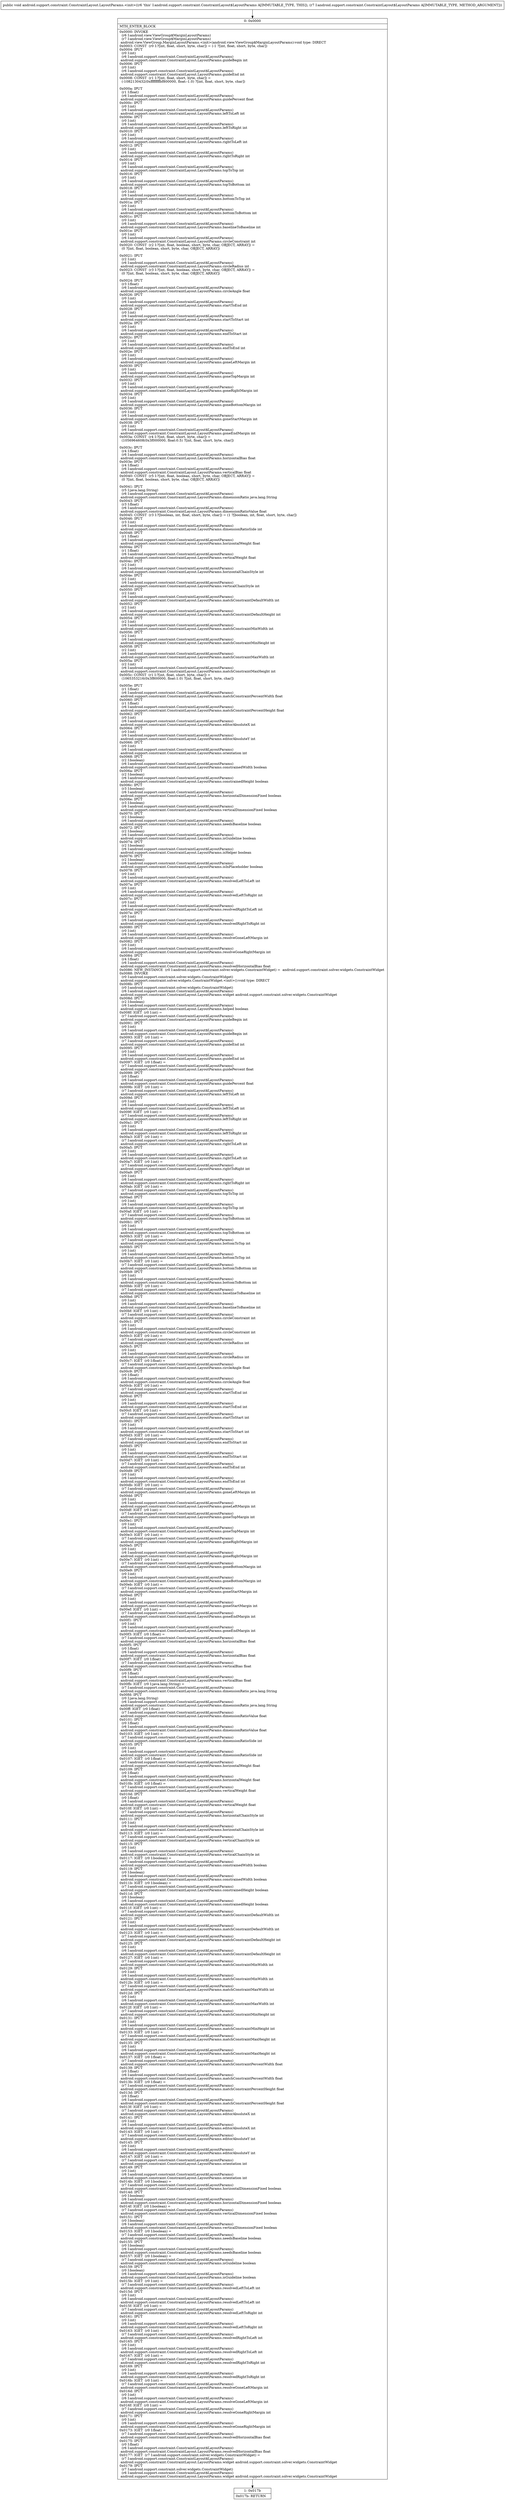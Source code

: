 digraph "CFG forandroid.support.constraint.ConstraintLayout.LayoutParams.\<init\>(Landroid\/support\/constraint\/ConstraintLayout$LayoutParams;)V" {
Node_0 [shape=record,label="{0\:\ 0x0000|MTH_ENTER_BLOCK\l|0x0000: INVOKE  \l  (r6 I:android.view.ViewGroup$MarginLayoutParams)\l  (r7 I:android.view.ViewGroup$MarginLayoutParams)\l android.view.ViewGroup.MarginLayoutParams.\<init\>(android.view.ViewGroup$MarginLayoutParams):void type: DIRECT \l0x0003: CONST  (r0 I:?[int, float, short, byte, char]) = (\-1 ?[int, float, short, byte, char]) \l0x0004: IPUT  \l  (r0 I:int)\l  (r6 I:android.support.constraint.ConstraintLayout$LayoutParams)\l android.support.constraint.ConstraintLayout.LayoutParams.guideBegin int \l0x0006: IPUT  \l  (r0 I:int)\l  (r6 I:android.support.constraint.ConstraintLayout$LayoutParams)\l android.support.constraint.ConstraintLayout.LayoutParams.guideEnd int \l0x0008: CONST  (r1 I:?[int, float, short, byte, char]) = \l  (\-1082130432(0xffffffffbf800000, float:\-1.0) ?[int, float, short, byte, char])\l \l0x000a: IPUT  \l  (r1 I:float)\l  (r6 I:android.support.constraint.ConstraintLayout$LayoutParams)\l android.support.constraint.ConstraintLayout.LayoutParams.guidePercent float \l0x000c: IPUT  \l  (r0 I:int)\l  (r6 I:android.support.constraint.ConstraintLayout$LayoutParams)\l android.support.constraint.ConstraintLayout.LayoutParams.leftToLeft int \l0x000e: IPUT  \l  (r0 I:int)\l  (r6 I:android.support.constraint.ConstraintLayout$LayoutParams)\l android.support.constraint.ConstraintLayout.LayoutParams.leftToRight int \l0x0010: IPUT  \l  (r0 I:int)\l  (r6 I:android.support.constraint.ConstraintLayout$LayoutParams)\l android.support.constraint.ConstraintLayout.LayoutParams.rightToLeft int \l0x0012: IPUT  \l  (r0 I:int)\l  (r6 I:android.support.constraint.ConstraintLayout$LayoutParams)\l android.support.constraint.ConstraintLayout.LayoutParams.rightToRight int \l0x0014: IPUT  \l  (r0 I:int)\l  (r6 I:android.support.constraint.ConstraintLayout$LayoutParams)\l android.support.constraint.ConstraintLayout.LayoutParams.topToTop int \l0x0016: IPUT  \l  (r0 I:int)\l  (r6 I:android.support.constraint.ConstraintLayout$LayoutParams)\l android.support.constraint.ConstraintLayout.LayoutParams.topToBottom int \l0x0018: IPUT  \l  (r0 I:int)\l  (r6 I:android.support.constraint.ConstraintLayout$LayoutParams)\l android.support.constraint.ConstraintLayout.LayoutParams.bottomToTop int \l0x001a: IPUT  \l  (r0 I:int)\l  (r6 I:android.support.constraint.ConstraintLayout$LayoutParams)\l android.support.constraint.ConstraintLayout.LayoutParams.bottomToBottom int \l0x001c: IPUT  \l  (r0 I:int)\l  (r6 I:android.support.constraint.ConstraintLayout$LayoutParams)\l android.support.constraint.ConstraintLayout.LayoutParams.baselineToBaseline int \l0x001e: IPUT  \l  (r0 I:int)\l  (r6 I:android.support.constraint.ConstraintLayout$LayoutParams)\l android.support.constraint.ConstraintLayout.LayoutParams.circleConstraint int \l0x0020: CONST  (r2 I:?[int, float, boolean, short, byte, char, OBJECT, ARRAY]) = \l  (0 ?[int, float, boolean, short, byte, char, OBJECT, ARRAY])\l \l0x0021: IPUT  \l  (r2 I:int)\l  (r6 I:android.support.constraint.ConstraintLayout$LayoutParams)\l android.support.constraint.ConstraintLayout.LayoutParams.circleRadius int \l0x0023: CONST  (r3 I:?[int, float, boolean, short, byte, char, OBJECT, ARRAY]) = \l  (0 ?[int, float, boolean, short, byte, char, OBJECT, ARRAY])\l \l0x0024: IPUT  \l  (r3 I:float)\l  (r6 I:android.support.constraint.ConstraintLayout$LayoutParams)\l android.support.constraint.ConstraintLayout.LayoutParams.circleAngle float \l0x0026: IPUT  \l  (r0 I:int)\l  (r6 I:android.support.constraint.ConstraintLayout$LayoutParams)\l android.support.constraint.ConstraintLayout.LayoutParams.startToEnd int \l0x0028: IPUT  \l  (r0 I:int)\l  (r6 I:android.support.constraint.ConstraintLayout$LayoutParams)\l android.support.constraint.ConstraintLayout.LayoutParams.startToStart int \l0x002a: IPUT  \l  (r0 I:int)\l  (r6 I:android.support.constraint.ConstraintLayout$LayoutParams)\l android.support.constraint.ConstraintLayout.LayoutParams.endToStart int \l0x002c: IPUT  \l  (r0 I:int)\l  (r6 I:android.support.constraint.ConstraintLayout$LayoutParams)\l android.support.constraint.ConstraintLayout.LayoutParams.endToEnd int \l0x002e: IPUT  \l  (r0 I:int)\l  (r6 I:android.support.constraint.ConstraintLayout$LayoutParams)\l android.support.constraint.ConstraintLayout.LayoutParams.goneLeftMargin int \l0x0030: IPUT  \l  (r0 I:int)\l  (r6 I:android.support.constraint.ConstraintLayout$LayoutParams)\l android.support.constraint.ConstraintLayout.LayoutParams.goneTopMargin int \l0x0032: IPUT  \l  (r0 I:int)\l  (r6 I:android.support.constraint.ConstraintLayout$LayoutParams)\l android.support.constraint.ConstraintLayout.LayoutParams.goneRightMargin int \l0x0034: IPUT  \l  (r0 I:int)\l  (r6 I:android.support.constraint.ConstraintLayout$LayoutParams)\l android.support.constraint.ConstraintLayout.LayoutParams.goneBottomMargin int \l0x0036: IPUT  \l  (r0 I:int)\l  (r6 I:android.support.constraint.ConstraintLayout$LayoutParams)\l android.support.constraint.ConstraintLayout.LayoutParams.goneStartMargin int \l0x0038: IPUT  \l  (r0 I:int)\l  (r6 I:android.support.constraint.ConstraintLayout$LayoutParams)\l android.support.constraint.ConstraintLayout.LayoutParams.goneEndMargin int \l0x003a: CONST  (r4 I:?[int, float, short, byte, char]) = \l  (1056964608(0x3f000000, float:0.5) ?[int, float, short, byte, char])\l \l0x003c: IPUT  \l  (r4 I:float)\l  (r6 I:android.support.constraint.ConstraintLayout$LayoutParams)\l android.support.constraint.ConstraintLayout.LayoutParams.horizontalBias float \l0x003e: IPUT  \l  (r4 I:float)\l  (r6 I:android.support.constraint.ConstraintLayout$LayoutParams)\l android.support.constraint.ConstraintLayout.LayoutParams.verticalBias float \l0x0040: CONST  (r5 I:?[int, float, boolean, short, byte, char, OBJECT, ARRAY]) = \l  (0 ?[int, float, boolean, short, byte, char, OBJECT, ARRAY])\l \l0x0041: IPUT  \l  (r5 I:java.lang.String)\l  (r6 I:android.support.constraint.ConstraintLayout$LayoutParams)\l android.support.constraint.ConstraintLayout.LayoutParams.dimensionRatio java.lang.String \l0x0043: IPUT  \l  (r3 I:float)\l  (r6 I:android.support.constraint.ConstraintLayout$LayoutParams)\l android.support.constraint.ConstraintLayout.LayoutParams.dimensionRatioValue float \l0x0045: CONST  (r3 I:?[boolean, int, float, short, byte, char]) = (1 ?[boolean, int, float, short, byte, char]) \l0x0046: IPUT  \l  (r3 I:int)\l  (r6 I:android.support.constraint.ConstraintLayout$LayoutParams)\l android.support.constraint.ConstraintLayout.LayoutParams.dimensionRatioSide int \l0x0048: IPUT  \l  (r1 I:float)\l  (r6 I:android.support.constraint.ConstraintLayout$LayoutParams)\l android.support.constraint.ConstraintLayout.LayoutParams.horizontalWeight float \l0x004a: IPUT  \l  (r1 I:float)\l  (r6 I:android.support.constraint.ConstraintLayout$LayoutParams)\l android.support.constraint.ConstraintLayout.LayoutParams.verticalWeight float \l0x004c: IPUT  \l  (r2 I:int)\l  (r6 I:android.support.constraint.ConstraintLayout$LayoutParams)\l android.support.constraint.ConstraintLayout.LayoutParams.horizontalChainStyle int \l0x004e: IPUT  \l  (r2 I:int)\l  (r6 I:android.support.constraint.ConstraintLayout$LayoutParams)\l android.support.constraint.ConstraintLayout.LayoutParams.verticalChainStyle int \l0x0050: IPUT  \l  (r2 I:int)\l  (r6 I:android.support.constraint.ConstraintLayout$LayoutParams)\l android.support.constraint.ConstraintLayout.LayoutParams.matchConstraintDefaultWidth int \l0x0052: IPUT  \l  (r2 I:int)\l  (r6 I:android.support.constraint.ConstraintLayout$LayoutParams)\l android.support.constraint.ConstraintLayout.LayoutParams.matchConstraintDefaultHeight int \l0x0054: IPUT  \l  (r2 I:int)\l  (r6 I:android.support.constraint.ConstraintLayout$LayoutParams)\l android.support.constraint.ConstraintLayout.LayoutParams.matchConstraintMinWidth int \l0x0056: IPUT  \l  (r2 I:int)\l  (r6 I:android.support.constraint.ConstraintLayout$LayoutParams)\l android.support.constraint.ConstraintLayout.LayoutParams.matchConstraintMinHeight int \l0x0058: IPUT  \l  (r2 I:int)\l  (r6 I:android.support.constraint.ConstraintLayout$LayoutParams)\l android.support.constraint.ConstraintLayout.LayoutParams.matchConstraintMaxWidth int \l0x005a: IPUT  \l  (r2 I:int)\l  (r6 I:android.support.constraint.ConstraintLayout$LayoutParams)\l android.support.constraint.ConstraintLayout.LayoutParams.matchConstraintMaxHeight int \l0x005c: CONST  (r1 I:?[int, float, short, byte, char]) = \l  (1065353216(0x3f800000, float:1.0) ?[int, float, short, byte, char])\l \l0x005e: IPUT  \l  (r1 I:float)\l  (r6 I:android.support.constraint.ConstraintLayout$LayoutParams)\l android.support.constraint.ConstraintLayout.LayoutParams.matchConstraintPercentWidth float \l0x0060: IPUT  \l  (r1 I:float)\l  (r6 I:android.support.constraint.ConstraintLayout$LayoutParams)\l android.support.constraint.ConstraintLayout.LayoutParams.matchConstraintPercentHeight float \l0x0062: IPUT  \l  (r0 I:int)\l  (r6 I:android.support.constraint.ConstraintLayout$LayoutParams)\l android.support.constraint.ConstraintLayout.LayoutParams.editorAbsoluteX int \l0x0064: IPUT  \l  (r0 I:int)\l  (r6 I:android.support.constraint.ConstraintLayout$LayoutParams)\l android.support.constraint.ConstraintLayout.LayoutParams.editorAbsoluteY int \l0x0066: IPUT  \l  (r0 I:int)\l  (r6 I:android.support.constraint.ConstraintLayout$LayoutParams)\l android.support.constraint.ConstraintLayout.LayoutParams.orientation int \l0x0068: IPUT  \l  (r2 I:boolean)\l  (r6 I:android.support.constraint.ConstraintLayout$LayoutParams)\l android.support.constraint.ConstraintLayout.LayoutParams.constrainedWidth boolean \l0x006a: IPUT  \l  (r2 I:boolean)\l  (r6 I:android.support.constraint.ConstraintLayout$LayoutParams)\l android.support.constraint.ConstraintLayout.LayoutParams.constrainedHeight boolean \l0x006c: IPUT  \l  (r3 I:boolean)\l  (r6 I:android.support.constraint.ConstraintLayout$LayoutParams)\l android.support.constraint.ConstraintLayout.LayoutParams.horizontalDimensionFixed boolean \l0x006e: IPUT  \l  (r3 I:boolean)\l  (r6 I:android.support.constraint.ConstraintLayout$LayoutParams)\l android.support.constraint.ConstraintLayout.LayoutParams.verticalDimensionFixed boolean \l0x0070: IPUT  \l  (r2 I:boolean)\l  (r6 I:android.support.constraint.ConstraintLayout$LayoutParams)\l android.support.constraint.ConstraintLayout.LayoutParams.needsBaseline boolean \l0x0072: IPUT  \l  (r2 I:boolean)\l  (r6 I:android.support.constraint.ConstraintLayout$LayoutParams)\l android.support.constraint.ConstraintLayout.LayoutParams.isGuideline boolean \l0x0074: IPUT  \l  (r2 I:boolean)\l  (r6 I:android.support.constraint.ConstraintLayout$LayoutParams)\l android.support.constraint.ConstraintLayout.LayoutParams.isHelper boolean \l0x0076: IPUT  \l  (r2 I:boolean)\l  (r6 I:android.support.constraint.ConstraintLayout$LayoutParams)\l android.support.constraint.ConstraintLayout.LayoutParams.isInPlaceholder boolean \l0x0078: IPUT  \l  (r0 I:int)\l  (r6 I:android.support.constraint.ConstraintLayout$LayoutParams)\l android.support.constraint.ConstraintLayout.LayoutParams.resolvedLeftToLeft int \l0x007a: IPUT  \l  (r0 I:int)\l  (r6 I:android.support.constraint.ConstraintLayout$LayoutParams)\l android.support.constraint.ConstraintLayout.LayoutParams.resolvedLeftToRight int \l0x007c: IPUT  \l  (r0 I:int)\l  (r6 I:android.support.constraint.ConstraintLayout$LayoutParams)\l android.support.constraint.ConstraintLayout.LayoutParams.resolvedRightToLeft int \l0x007e: IPUT  \l  (r0 I:int)\l  (r6 I:android.support.constraint.ConstraintLayout$LayoutParams)\l android.support.constraint.ConstraintLayout.LayoutParams.resolvedRightToRight int \l0x0080: IPUT  \l  (r0 I:int)\l  (r6 I:android.support.constraint.ConstraintLayout$LayoutParams)\l android.support.constraint.ConstraintLayout.LayoutParams.resolveGoneLeftMargin int \l0x0082: IPUT  \l  (r0 I:int)\l  (r6 I:android.support.constraint.ConstraintLayout$LayoutParams)\l android.support.constraint.ConstraintLayout.LayoutParams.resolveGoneRightMargin int \l0x0084: IPUT  \l  (r4 I:float)\l  (r6 I:android.support.constraint.ConstraintLayout$LayoutParams)\l android.support.constraint.ConstraintLayout.LayoutParams.resolvedHorizontalBias float \l0x0086: NEW_INSTANCE  (r0 I:android.support.constraint.solver.widgets.ConstraintWidget) =  android.support.constraint.solver.widgets.ConstraintWidget \l0x0088: INVOKE  \l  (r0 I:android.support.constraint.solver.widgets.ConstraintWidget)\l android.support.constraint.solver.widgets.ConstraintWidget.\<init\>():void type: DIRECT \l0x008b: IPUT  \l  (r0 I:android.support.constraint.solver.widgets.ConstraintWidget)\l  (r6 I:android.support.constraint.ConstraintLayout$LayoutParams)\l android.support.constraint.ConstraintLayout.LayoutParams.widget android.support.constraint.solver.widgets.ConstraintWidget \l0x008d: IPUT  \l  (r2 I:boolean)\l  (r6 I:android.support.constraint.ConstraintLayout$LayoutParams)\l android.support.constraint.ConstraintLayout.LayoutParams.helped boolean \l0x008f: IGET  (r0 I:int) = \l  (r7 I:android.support.constraint.ConstraintLayout$LayoutParams)\l android.support.constraint.ConstraintLayout.LayoutParams.guideBegin int \l0x0091: IPUT  \l  (r0 I:int)\l  (r6 I:android.support.constraint.ConstraintLayout$LayoutParams)\l android.support.constraint.ConstraintLayout.LayoutParams.guideBegin int \l0x0093: IGET  (r0 I:int) = \l  (r7 I:android.support.constraint.ConstraintLayout$LayoutParams)\l android.support.constraint.ConstraintLayout.LayoutParams.guideEnd int \l0x0095: IPUT  \l  (r0 I:int)\l  (r6 I:android.support.constraint.ConstraintLayout$LayoutParams)\l android.support.constraint.ConstraintLayout.LayoutParams.guideEnd int \l0x0097: IGET  (r0 I:float) = \l  (r7 I:android.support.constraint.ConstraintLayout$LayoutParams)\l android.support.constraint.ConstraintLayout.LayoutParams.guidePercent float \l0x0099: IPUT  \l  (r0 I:float)\l  (r6 I:android.support.constraint.ConstraintLayout$LayoutParams)\l android.support.constraint.ConstraintLayout.LayoutParams.guidePercent float \l0x009b: IGET  (r0 I:int) = \l  (r7 I:android.support.constraint.ConstraintLayout$LayoutParams)\l android.support.constraint.ConstraintLayout.LayoutParams.leftToLeft int \l0x009d: IPUT  \l  (r0 I:int)\l  (r6 I:android.support.constraint.ConstraintLayout$LayoutParams)\l android.support.constraint.ConstraintLayout.LayoutParams.leftToLeft int \l0x009f: IGET  (r0 I:int) = \l  (r7 I:android.support.constraint.ConstraintLayout$LayoutParams)\l android.support.constraint.ConstraintLayout.LayoutParams.leftToRight int \l0x00a1: IPUT  \l  (r0 I:int)\l  (r6 I:android.support.constraint.ConstraintLayout$LayoutParams)\l android.support.constraint.ConstraintLayout.LayoutParams.leftToRight int \l0x00a3: IGET  (r0 I:int) = \l  (r7 I:android.support.constraint.ConstraintLayout$LayoutParams)\l android.support.constraint.ConstraintLayout.LayoutParams.rightToLeft int \l0x00a5: IPUT  \l  (r0 I:int)\l  (r6 I:android.support.constraint.ConstraintLayout$LayoutParams)\l android.support.constraint.ConstraintLayout.LayoutParams.rightToLeft int \l0x00a7: IGET  (r0 I:int) = \l  (r7 I:android.support.constraint.ConstraintLayout$LayoutParams)\l android.support.constraint.ConstraintLayout.LayoutParams.rightToRight int \l0x00a9: IPUT  \l  (r0 I:int)\l  (r6 I:android.support.constraint.ConstraintLayout$LayoutParams)\l android.support.constraint.ConstraintLayout.LayoutParams.rightToRight int \l0x00ab: IGET  (r0 I:int) = \l  (r7 I:android.support.constraint.ConstraintLayout$LayoutParams)\l android.support.constraint.ConstraintLayout.LayoutParams.topToTop int \l0x00ad: IPUT  \l  (r0 I:int)\l  (r6 I:android.support.constraint.ConstraintLayout$LayoutParams)\l android.support.constraint.ConstraintLayout.LayoutParams.topToTop int \l0x00af: IGET  (r0 I:int) = \l  (r7 I:android.support.constraint.ConstraintLayout$LayoutParams)\l android.support.constraint.ConstraintLayout.LayoutParams.topToBottom int \l0x00b1: IPUT  \l  (r0 I:int)\l  (r6 I:android.support.constraint.ConstraintLayout$LayoutParams)\l android.support.constraint.ConstraintLayout.LayoutParams.topToBottom int \l0x00b3: IGET  (r0 I:int) = \l  (r7 I:android.support.constraint.ConstraintLayout$LayoutParams)\l android.support.constraint.ConstraintLayout.LayoutParams.bottomToTop int \l0x00b5: IPUT  \l  (r0 I:int)\l  (r6 I:android.support.constraint.ConstraintLayout$LayoutParams)\l android.support.constraint.ConstraintLayout.LayoutParams.bottomToTop int \l0x00b7: IGET  (r0 I:int) = \l  (r7 I:android.support.constraint.ConstraintLayout$LayoutParams)\l android.support.constraint.ConstraintLayout.LayoutParams.bottomToBottom int \l0x00b9: IPUT  \l  (r0 I:int)\l  (r6 I:android.support.constraint.ConstraintLayout$LayoutParams)\l android.support.constraint.ConstraintLayout.LayoutParams.bottomToBottom int \l0x00bb: IGET  (r0 I:int) = \l  (r7 I:android.support.constraint.ConstraintLayout$LayoutParams)\l android.support.constraint.ConstraintLayout.LayoutParams.baselineToBaseline int \l0x00bd: IPUT  \l  (r0 I:int)\l  (r6 I:android.support.constraint.ConstraintLayout$LayoutParams)\l android.support.constraint.ConstraintLayout.LayoutParams.baselineToBaseline int \l0x00bf: IGET  (r0 I:int) = \l  (r7 I:android.support.constraint.ConstraintLayout$LayoutParams)\l android.support.constraint.ConstraintLayout.LayoutParams.circleConstraint int \l0x00c1: IPUT  \l  (r0 I:int)\l  (r6 I:android.support.constraint.ConstraintLayout$LayoutParams)\l android.support.constraint.ConstraintLayout.LayoutParams.circleConstraint int \l0x00c3: IGET  (r0 I:int) = \l  (r7 I:android.support.constraint.ConstraintLayout$LayoutParams)\l android.support.constraint.ConstraintLayout.LayoutParams.circleRadius int \l0x00c5: IPUT  \l  (r0 I:int)\l  (r6 I:android.support.constraint.ConstraintLayout$LayoutParams)\l android.support.constraint.ConstraintLayout.LayoutParams.circleRadius int \l0x00c7: IGET  (r0 I:float) = \l  (r7 I:android.support.constraint.ConstraintLayout$LayoutParams)\l android.support.constraint.ConstraintLayout.LayoutParams.circleAngle float \l0x00c9: IPUT  \l  (r0 I:float)\l  (r6 I:android.support.constraint.ConstraintLayout$LayoutParams)\l android.support.constraint.ConstraintLayout.LayoutParams.circleAngle float \l0x00cb: IGET  (r0 I:int) = \l  (r7 I:android.support.constraint.ConstraintLayout$LayoutParams)\l android.support.constraint.ConstraintLayout.LayoutParams.startToEnd int \l0x00cd: IPUT  \l  (r0 I:int)\l  (r6 I:android.support.constraint.ConstraintLayout$LayoutParams)\l android.support.constraint.ConstraintLayout.LayoutParams.startToEnd int \l0x00cf: IGET  (r0 I:int) = \l  (r7 I:android.support.constraint.ConstraintLayout$LayoutParams)\l android.support.constraint.ConstraintLayout.LayoutParams.startToStart int \l0x00d1: IPUT  \l  (r0 I:int)\l  (r6 I:android.support.constraint.ConstraintLayout$LayoutParams)\l android.support.constraint.ConstraintLayout.LayoutParams.startToStart int \l0x00d3: IGET  (r0 I:int) = \l  (r7 I:android.support.constraint.ConstraintLayout$LayoutParams)\l android.support.constraint.ConstraintLayout.LayoutParams.endToStart int \l0x00d5: IPUT  \l  (r0 I:int)\l  (r6 I:android.support.constraint.ConstraintLayout$LayoutParams)\l android.support.constraint.ConstraintLayout.LayoutParams.endToStart int \l0x00d7: IGET  (r0 I:int) = \l  (r7 I:android.support.constraint.ConstraintLayout$LayoutParams)\l android.support.constraint.ConstraintLayout.LayoutParams.endToEnd int \l0x00d9: IPUT  \l  (r0 I:int)\l  (r6 I:android.support.constraint.ConstraintLayout$LayoutParams)\l android.support.constraint.ConstraintLayout.LayoutParams.endToEnd int \l0x00db: IGET  (r0 I:int) = \l  (r7 I:android.support.constraint.ConstraintLayout$LayoutParams)\l android.support.constraint.ConstraintLayout.LayoutParams.goneLeftMargin int \l0x00dd: IPUT  \l  (r0 I:int)\l  (r6 I:android.support.constraint.ConstraintLayout$LayoutParams)\l android.support.constraint.ConstraintLayout.LayoutParams.goneLeftMargin int \l0x00df: IGET  (r0 I:int) = \l  (r7 I:android.support.constraint.ConstraintLayout$LayoutParams)\l android.support.constraint.ConstraintLayout.LayoutParams.goneTopMargin int \l0x00e1: IPUT  \l  (r0 I:int)\l  (r6 I:android.support.constraint.ConstraintLayout$LayoutParams)\l android.support.constraint.ConstraintLayout.LayoutParams.goneTopMargin int \l0x00e3: IGET  (r0 I:int) = \l  (r7 I:android.support.constraint.ConstraintLayout$LayoutParams)\l android.support.constraint.ConstraintLayout.LayoutParams.goneRightMargin int \l0x00e5: IPUT  \l  (r0 I:int)\l  (r6 I:android.support.constraint.ConstraintLayout$LayoutParams)\l android.support.constraint.ConstraintLayout.LayoutParams.goneRightMargin int \l0x00e7: IGET  (r0 I:int) = \l  (r7 I:android.support.constraint.ConstraintLayout$LayoutParams)\l android.support.constraint.ConstraintLayout.LayoutParams.goneBottomMargin int \l0x00e9: IPUT  \l  (r0 I:int)\l  (r6 I:android.support.constraint.ConstraintLayout$LayoutParams)\l android.support.constraint.ConstraintLayout.LayoutParams.goneBottomMargin int \l0x00eb: IGET  (r0 I:int) = \l  (r7 I:android.support.constraint.ConstraintLayout$LayoutParams)\l android.support.constraint.ConstraintLayout.LayoutParams.goneStartMargin int \l0x00ed: IPUT  \l  (r0 I:int)\l  (r6 I:android.support.constraint.ConstraintLayout$LayoutParams)\l android.support.constraint.ConstraintLayout.LayoutParams.goneStartMargin int \l0x00ef: IGET  (r0 I:int) = \l  (r7 I:android.support.constraint.ConstraintLayout$LayoutParams)\l android.support.constraint.ConstraintLayout.LayoutParams.goneEndMargin int \l0x00f1: IPUT  \l  (r0 I:int)\l  (r6 I:android.support.constraint.ConstraintLayout$LayoutParams)\l android.support.constraint.ConstraintLayout.LayoutParams.goneEndMargin int \l0x00f3: IGET  (r0 I:float) = \l  (r7 I:android.support.constraint.ConstraintLayout$LayoutParams)\l android.support.constraint.ConstraintLayout.LayoutParams.horizontalBias float \l0x00f5: IPUT  \l  (r0 I:float)\l  (r6 I:android.support.constraint.ConstraintLayout$LayoutParams)\l android.support.constraint.ConstraintLayout.LayoutParams.horizontalBias float \l0x00f7: IGET  (r0 I:float) = \l  (r7 I:android.support.constraint.ConstraintLayout$LayoutParams)\l android.support.constraint.ConstraintLayout.LayoutParams.verticalBias float \l0x00f9: IPUT  \l  (r0 I:float)\l  (r6 I:android.support.constraint.ConstraintLayout$LayoutParams)\l android.support.constraint.ConstraintLayout.LayoutParams.verticalBias float \l0x00fb: IGET  (r0 I:java.lang.String) = \l  (r7 I:android.support.constraint.ConstraintLayout$LayoutParams)\l android.support.constraint.ConstraintLayout.LayoutParams.dimensionRatio java.lang.String \l0x00fd: IPUT  \l  (r0 I:java.lang.String)\l  (r6 I:android.support.constraint.ConstraintLayout$LayoutParams)\l android.support.constraint.ConstraintLayout.LayoutParams.dimensionRatio java.lang.String \l0x00ff: IGET  (r0 I:float) = \l  (r7 I:android.support.constraint.ConstraintLayout$LayoutParams)\l android.support.constraint.ConstraintLayout.LayoutParams.dimensionRatioValue float \l0x0101: IPUT  \l  (r0 I:float)\l  (r6 I:android.support.constraint.ConstraintLayout$LayoutParams)\l android.support.constraint.ConstraintLayout.LayoutParams.dimensionRatioValue float \l0x0103: IGET  (r0 I:int) = \l  (r7 I:android.support.constraint.ConstraintLayout$LayoutParams)\l android.support.constraint.ConstraintLayout.LayoutParams.dimensionRatioSide int \l0x0105: IPUT  \l  (r0 I:int)\l  (r6 I:android.support.constraint.ConstraintLayout$LayoutParams)\l android.support.constraint.ConstraintLayout.LayoutParams.dimensionRatioSide int \l0x0107: IGET  (r0 I:float) = \l  (r7 I:android.support.constraint.ConstraintLayout$LayoutParams)\l android.support.constraint.ConstraintLayout.LayoutParams.horizontalWeight float \l0x0109: IPUT  \l  (r0 I:float)\l  (r6 I:android.support.constraint.ConstraintLayout$LayoutParams)\l android.support.constraint.ConstraintLayout.LayoutParams.horizontalWeight float \l0x010b: IGET  (r0 I:float) = \l  (r7 I:android.support.constraint.ConstraintLayout$LayoutParams)\l android.support.constraint.ConstraintLayout.LayoutParams.verticalWeight float \l0x010d: IPUT  \l  (r0 I:float)\l  (r6 I:android.support.constraint.ConstraintLayout$LayoutParams)\l android.support.constraint.ConstraintLayout.LayoutParams.verticalWeight float \l0x010f: IGET  (r0 I:int) = \l  (r7 I:android.support.constraint.ConstraintLayout$LayoutParams)\l android.support.constraint.ConstraintLayout.LayoutParams.horizontalChainStyle int \l0x0111: IPUT  \l  (r0 I:int)\l  (r6 I:android.support.constraint.ConstraintLayout$LayoutParams)\l android.support.constraint.ConstraintLayout.LayoutParams.horizontalChainStyle int \l0x0113: IGET  (r0 I:int) = \l  (r7 I:android.support.constraint.ConstraintLayout$LayoutParams)\l android.support.constraint.ConstraintLayout.LayoutParams.verticalChainStyle int \l0x0115: IPUT  \l  (r0 I:int)\l  (r6 I:android.support.constraint.ConstraintLayout$LayoutParams)\l android.support.constraint.ConstraintLayout.LayoutParams.verticalChainStyle int \l0x0117: IGET  (r0 I:boolean) = \l  (r7 I:android.support.constraint.ConstraintLayout$LayoutParams)\l android.support.constraint.ConstraintLayout.LayoutParams.constrainedWidth boolean \l0x0119: IPUT  \l  (r0 I:boolean)\l  (r6 I:android.support.constraint.ConstraintLayout$LayoutParams)\l android.support.constraint.ConstraintLayout.LayoutParams.constrainedWidth boolean \l0x011b: IGET  (r0 I:boolean) = \l  (r7 I:android.support.constraint.ConstraintLayout$LayoutParams)\l android.support.constraint.ConstraintLayout.LayoutParams.constrainedHeight boolean \l0x011d: IPUT  \l  (r0 I:boolean)\l  (r6 I:android.support.constraint.ConstraintLayout$LayoutParams)\l android.support.constraint.ConstraintLayout.LayoutParams.constrainedHeight boolean \l0x011f: IGET  (r0 I:int) = \l  (r7 I:android.support.constraint.ConstraintLayout$LayoutParams)\l android.support.constraint.ConstraintLayout.LayoutParams.matchConstraintDefaultWidth int \l0x0121: IPUT  \l  (r0 I:int)\l  (r6 I:android.support.constraint.ConstraintLayout$LayoutParams)\l android.support.constraint.ConstraintLayout.LayoutParams.matchConstraintDefaultWidth int \l0x0123: IGET  (r0 I:int) = \l  (r7 I:android.support.constraint.ConstraintLayout$LayoutParams)\l android.support.constraint.ConstraintLayout.LayoutParams.matchConstraintDefaultHeight int \l0x0125: IPUT  \l  (r0 I:int)\l  (r6 I:android.support.constraint.ConstraintLayout$LayoutParams)\l android.support.constraint.ConstraintLayout.LayoutParams.matchConstraintDefaultHeight int \l0x0127: IGET  (r0 I:int) = \l  (r7 I:android.support.constraint.ConstraintLayout$LayoutParams)\l android.support.constraint.ConstraintLayout.LayoutParams.matchConstraintMinWidth int \l0x0129: IPUT  \l  (r0 I:int)\l  (r6 I:android.support.constraint.ConstraintLayout$LayoutParams)\l android.support.constraint.ConstraintLayout.LayoutParams.matchConstraintMinWidth int \l0x012b: IGET  (r0 I:int) = \l  (r7 I:android.support.constraint.ConstraintLayout$LayoutParams)\l android.support.constraint.ConstraintLayout.LayoutParams.matchConstraintMaxWidth int \l0x012d: IPUT  \l  (r0 I:int)\l  (r6 I:android.support.constraint.ConstraintLayout$LayoutParams)\l android.support.constraint.ConstraintLayout.LayoutParams.matchConstraintMaxWidth int \l0x012f: IGET  (r0 I:int) = \l  (r7 I:android.support.constraint.ConstraintLayout$LayoutParams)\l android.support.constraint.ConstraintLayout.LayoutParams.matchConstraintMinHeight int \l0x0131: IPUT  \l  (r0 I:int)\l  (r6 I:android.support.constraint.ConstraintLayout$LayoutParams)\l android.support.constraint.ConstraintLayout.LayoutParams.matchConstraintMinHeight int \l0x0133: IGET  (r0 I:int) = \l  (r7 I:android.support.constraint.ConstraintLayout$LayoutParams)\l android.support.constraint.ConstraintLayout.LayoutParams.matchConstraintMaxHeight int \l0x0135: IPUT  \l  (r0 I:int)\l  (r6 I:android.support.constraint.ConstraintLayout$LayoutParams)\l android.support.constraint.ConstraintLayout.LayoutParams.matchConstraintMaxHeight int \l0x0137: IGET  (r0 I:float) = \l  (r7 I:android.support.constraint.ConstraintLayout$LayoutParams)\l android.support.constraint.ConstraintLayout.LayoutParams.matchConstraintPercentWidth float \l0x0139: IPUT  \l  (r0 I:float)\l  (r6 I:android.support.constraint.ConstraintLayout$LayoutParams)\l android.support.constraint.ConstraintLayout.LayoutParams.matchConstraintPercentWidth float \l0x013b: IGET  (r0 I:float) = \l  (r7 I:android.support.constraint.ConstraintLayout$LayoutParams)\l android.support.constraint.ConstraintLayout.LayoutParams.matchConstraintPercentHeight float \l0x013d: IPUT  \l  (r0 I:float)\l  (r6 I:android.support.constraint.ConstraintLayout$LayoutParams)\l android.support.constraint.ConstraintLayout.LayoutParams.matchConstraintPercentHeight float \l0x013f: IGET  (r0 I:int) = \l  (r7 I:android.support.constraint.ConstraintLayout$LayoutParams)\l android.support.constraint.ConstraintLayout.LayoutParams.editorAbsoluteX int \l0x0141: IPUT  \l  (r0 I:int)\l  (r6 I:android.support.constraint.ConstraintLayout$LayoutParams)\l android.support.constraint.ConstraintLayout.LayoutParams.editorAbsoluteX int \l0x0143: IGET  (r0 I:int) = \l  (r7 I:android.support.constraint.ConstraintLayout$LayoutParams)\l android.support.constraint.ConstraintLayout.LayoutParams.editorAbsoluteY int \l0x0145: IPUT  \l  (r0 I:int)\l  (r6 I:android.support.constraint.ConstraintLayout$LayoutParams)\l android.support.constraint.ConstraintLayout.LayoutParams.editorAbsoluteY int \l0x0147: IGET  (r0 I:int) = \l  (r7 I:android.support.constraint.ConstraintLayout$LayoutParams)\l android.support.constraint.ConstraintLayout.LayoutParams.orientation int \l0x0149: IPUT  \l  (r0 I:int)\l  (r6 I:android.support.constraint.ConstraintLayout$LayoutParams)\l android.support.constraint.ConstraintLayout.LayoutParams.orientation int \l0x014b: IGET  (r0 I:boolean) = \l  (r7 I:android.support.constraint.ConstraintLayout$LayoutParams)\l android.support.constraint.ConstraintLayout.LayoutParams.horizontalDimensionFixed boolean \l0x014d: IPUT  \l  (r0 I:boolean)\l  (r6 I:android.support.constraint.ConstraintLayout$LayoutParams)\l android.support.constraint.ConstraintLayout.LayoutParams.horizontalDimensionFixed boolean \l0x014f: IGET  (r0 I:boolean) = \l  (r7 I:android.support.constraint.ConstraintLayout$LayoutParams)\l android.support.constraint.ConstraintLayout.LayoutParams.verticalDimensionFixed boolean \l0x0151: IPUT  \l  (r0 I:boolean)\l  (r6 I:android.support.constraint.ConstraintLayout$LayoutParams)\l android.support.constraint.ConstraintLayout.LayoutParams.verticalDimensionFixed boolean \l0x0153: IGET  (r0 I:boolean) = \l  (r7 I:android.support.constraint.ConstraintLayout$LayoutParams)\l android.support.constraint.ConstraintLayout.LayoutParams.needsBaseline boolean \l0x0155: IPUT  \l  (r0 I:boolean)\l  (r6 I:android.support.constraint.ConstraintLayout$LayoutParams)\l android.support.constraint.ConstraintLayout.LayoutParams.needsBaseline boolean \l0x0157: IGET  (r0 I:boolean) = \l  (r7 I:android.support.constraint.ConstraintLayout$LayoutParams)\l android.support.constraint.ConstraintLayout.LayoutParams.isGuideline boolean \l0x0159: IPUT  \l  (r0 I:boolean)\l  (r6 I:android.support.constraint.ConstraintLayout$LayoutParams)\l android.support.constraint.ConstraintLayout.LayoutParams.isGuideline boolean \l0x015b: IGET  (r0 I:int) = \l  (r7 I:android.support.constraint.ConstraintLayout$LayoutParams)\l android.support.constraint.ConstraintLayout.LayoutParams.resolvedLeftToLeft int \l0x015d: IPUT  \l  (r0 I:int)\l  (r6 I:android.support.constraint.ConstraintLayout$LayoutParams)\l android.support.constraint.ConstraintLayout.LayoutParams.resolvedLeftToLeft int \l0x015f: IGET  (r0 I:int) = \l  (r7 I:android.support.constraint.ConstraintLayout$LayoutParams)\l android.support.constraint.ConstraintLayout.LayoutParams.resolvedLeftToRight int \l0x0161: IPUT  \l  (r0 I:int)\l  (r6 I:android.support.constraint.ConstraintLayout$LayoutParams)\l android.support.constraint.ConstraintLayout.LayoutParams.resolvedLeftToRight int \l0x0163: IGET  (r0 I:int) = \l  (r7 I:android.support.constraint.ConstraintLayout$LayoutParams)\l android.support.constraint.ConstraintLayout.LayoutParams.resolvedRightToLeft int \l0x0165: IPUT  \l  (r0 I:int)\l  (r6 I:android.support.constraint.ConstraintLayout$LayoutParams)\l android.support.constraint.ConstraintLayout.LayoutParams.resolvedRightToLeft int \l0x0167: IGET  (r0 I:int) = \l  (r7 I:android.support.constraint.ConstraintLayout$LayoutParams)\l android.support.constraint.ConstraintLayout.LayoutParams.resolvedRightToRight int \l0x0169: IPUT  \l  (r0 I:int)\l  (r6 I:android.support.constraint.ConstraintLayout$LayoutParams)\l android.support.constraint.ConstraintLayout.LayoutParams.resolvedRightToRight int \l0x016b: IGET  (r0 I:int) = \l  (r7 I:android.support.constraint.ConstraintLayout$LayoutParams)\l android.support.constraint.ConstraintLayout.LayoutParams.resolveGoneLeftMargin int \l0x016d: IPUT  \l  (r0 I:int)\l  (r6 I:android.support.constraint.ConstraintLayout$LayoutParams)\l android.support.constraint.ConstraintLayout.LayoutParams.resolveGoneLeftMargin int \l0x016f: IGET  (r0 I:int) = \l  (r7 I:android.support.constraint.ConstraintLayout$LayoutParams)\l android.support.constraint.ConstraintLayout.LayoutParams.resolveGoneRightMargin int \l0x0171: IPUT  \l  (r0 I:int)\l  (r6 I:android.support.constraint.ConstraintLayout$LayoutParams)\l android.support.constraint.ConstraintLayout.LayoutParams.resolveGoneRightMargin int \l0x0173: IGET  (r0 I:float) = \l  (r7 I:android.support.constraint.ConstraintLayout$LayoutParams)\l android.support.constraint.ConstraintLayout.LayoutParams.resolvedHorizontalBias float \l0x0175: IPUT  \l  (r0 I:float)\l  (r6 I:android.support.constraint.ConstraintLayout$LayoutParams)\l android.support.constraint.ConstraintLayout.LayoutParams.resolvedHorizontalBias float \l0x0177: IGET  (r7 I:android.support.constraint.solver.widgets.ConstraintWidget) = \l  (r7 I:android.support.constraint.ConstraintLayout$LayoutParams)\l android.support.constraint.ConstraintLayout.LayoutParams.widget android.support.constraint.solver.widgets.ConstraintWidget \l0x0179: IPUT  \l  (r7 I:android.support.constraint.solver.widgets.ConstraintWidget)\l  (r6 I:android.support.constraint.ConstraintLayout$LayoutParams)\l android.support.constraint.ConstraintLayout.LayoutParams.widget android.support.constraint.solver.widgets.ConstraintWidget \l}"];
Node_1 [shape=record,label="{1\:\ 0x017b|0x017b: RETURN   \l}"];
MethodNode[shape=record,label="{public void android.support.constraint.ConstraintLayout.LayoutParams.\<init\>((r6 'this' I:android.support.constraint.ConstraintLayout$LayoutParams A[IMMUTABLE_TYPE, THIS]), (r7 I:android.support.constraint.ConstraintLayout$LayoutParams A[IMMUTABLE_TYPE, METHOD_ARGUMENT])) }"];
MethodNode -> Node_0;
Node_0 -> Node_1;
}

